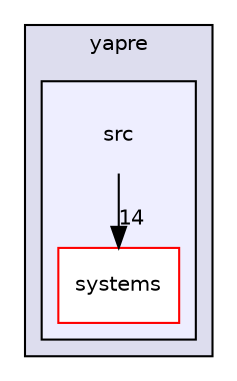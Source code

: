 digraph "yapre/src" {
  bgcolor=transparent;
  compound=true
  node [ fontsize="10", fontname="Helvetica"];
  edge [ labelfontsize="10", labelfontname="Helvetica"];
  subgraph clusterdir_d6af9105a6f3b1eb91a0dbb367bdaffe {
    graph [ bgcolor="#ddddee", pencolor="black", label="yapre" fontname="Helvetica", fontsize="10", URL="dir_d6af9105a6f3b1eb91a0dbb367bdaffe.html"]
  subgraph clusterdir_f01f4748a2d9cc77a0ed5cdfd6bb83f8 {
    graph [ bgcolor="#eeeeff", pencolor="black", label="" URL="dir_f01f4748a2d9cc77a0ed5cdfd6bb83f8.html"];
    dir_f01f4748a2d9cc77a0ed5cdfd6bb83f8 [shape=plaintext label="src"];
    dir_4afc0fa801309476c8c8c94253bb27b2 [shape=box label="systems" color="red" fillcolor="white" style="filled" URL="dir_4afc0fa801309476c8c8c94253bb27b2.html"];
  }
  }
  dir_f01f4748a2d9cc77a0ed5cdfd6bb83f8->dir_4afc0fa801309476c8c8c94253bb27b2 [headlabel="14", labeldistance=1.5 headhref="dir_000001_000002.html"];
}
